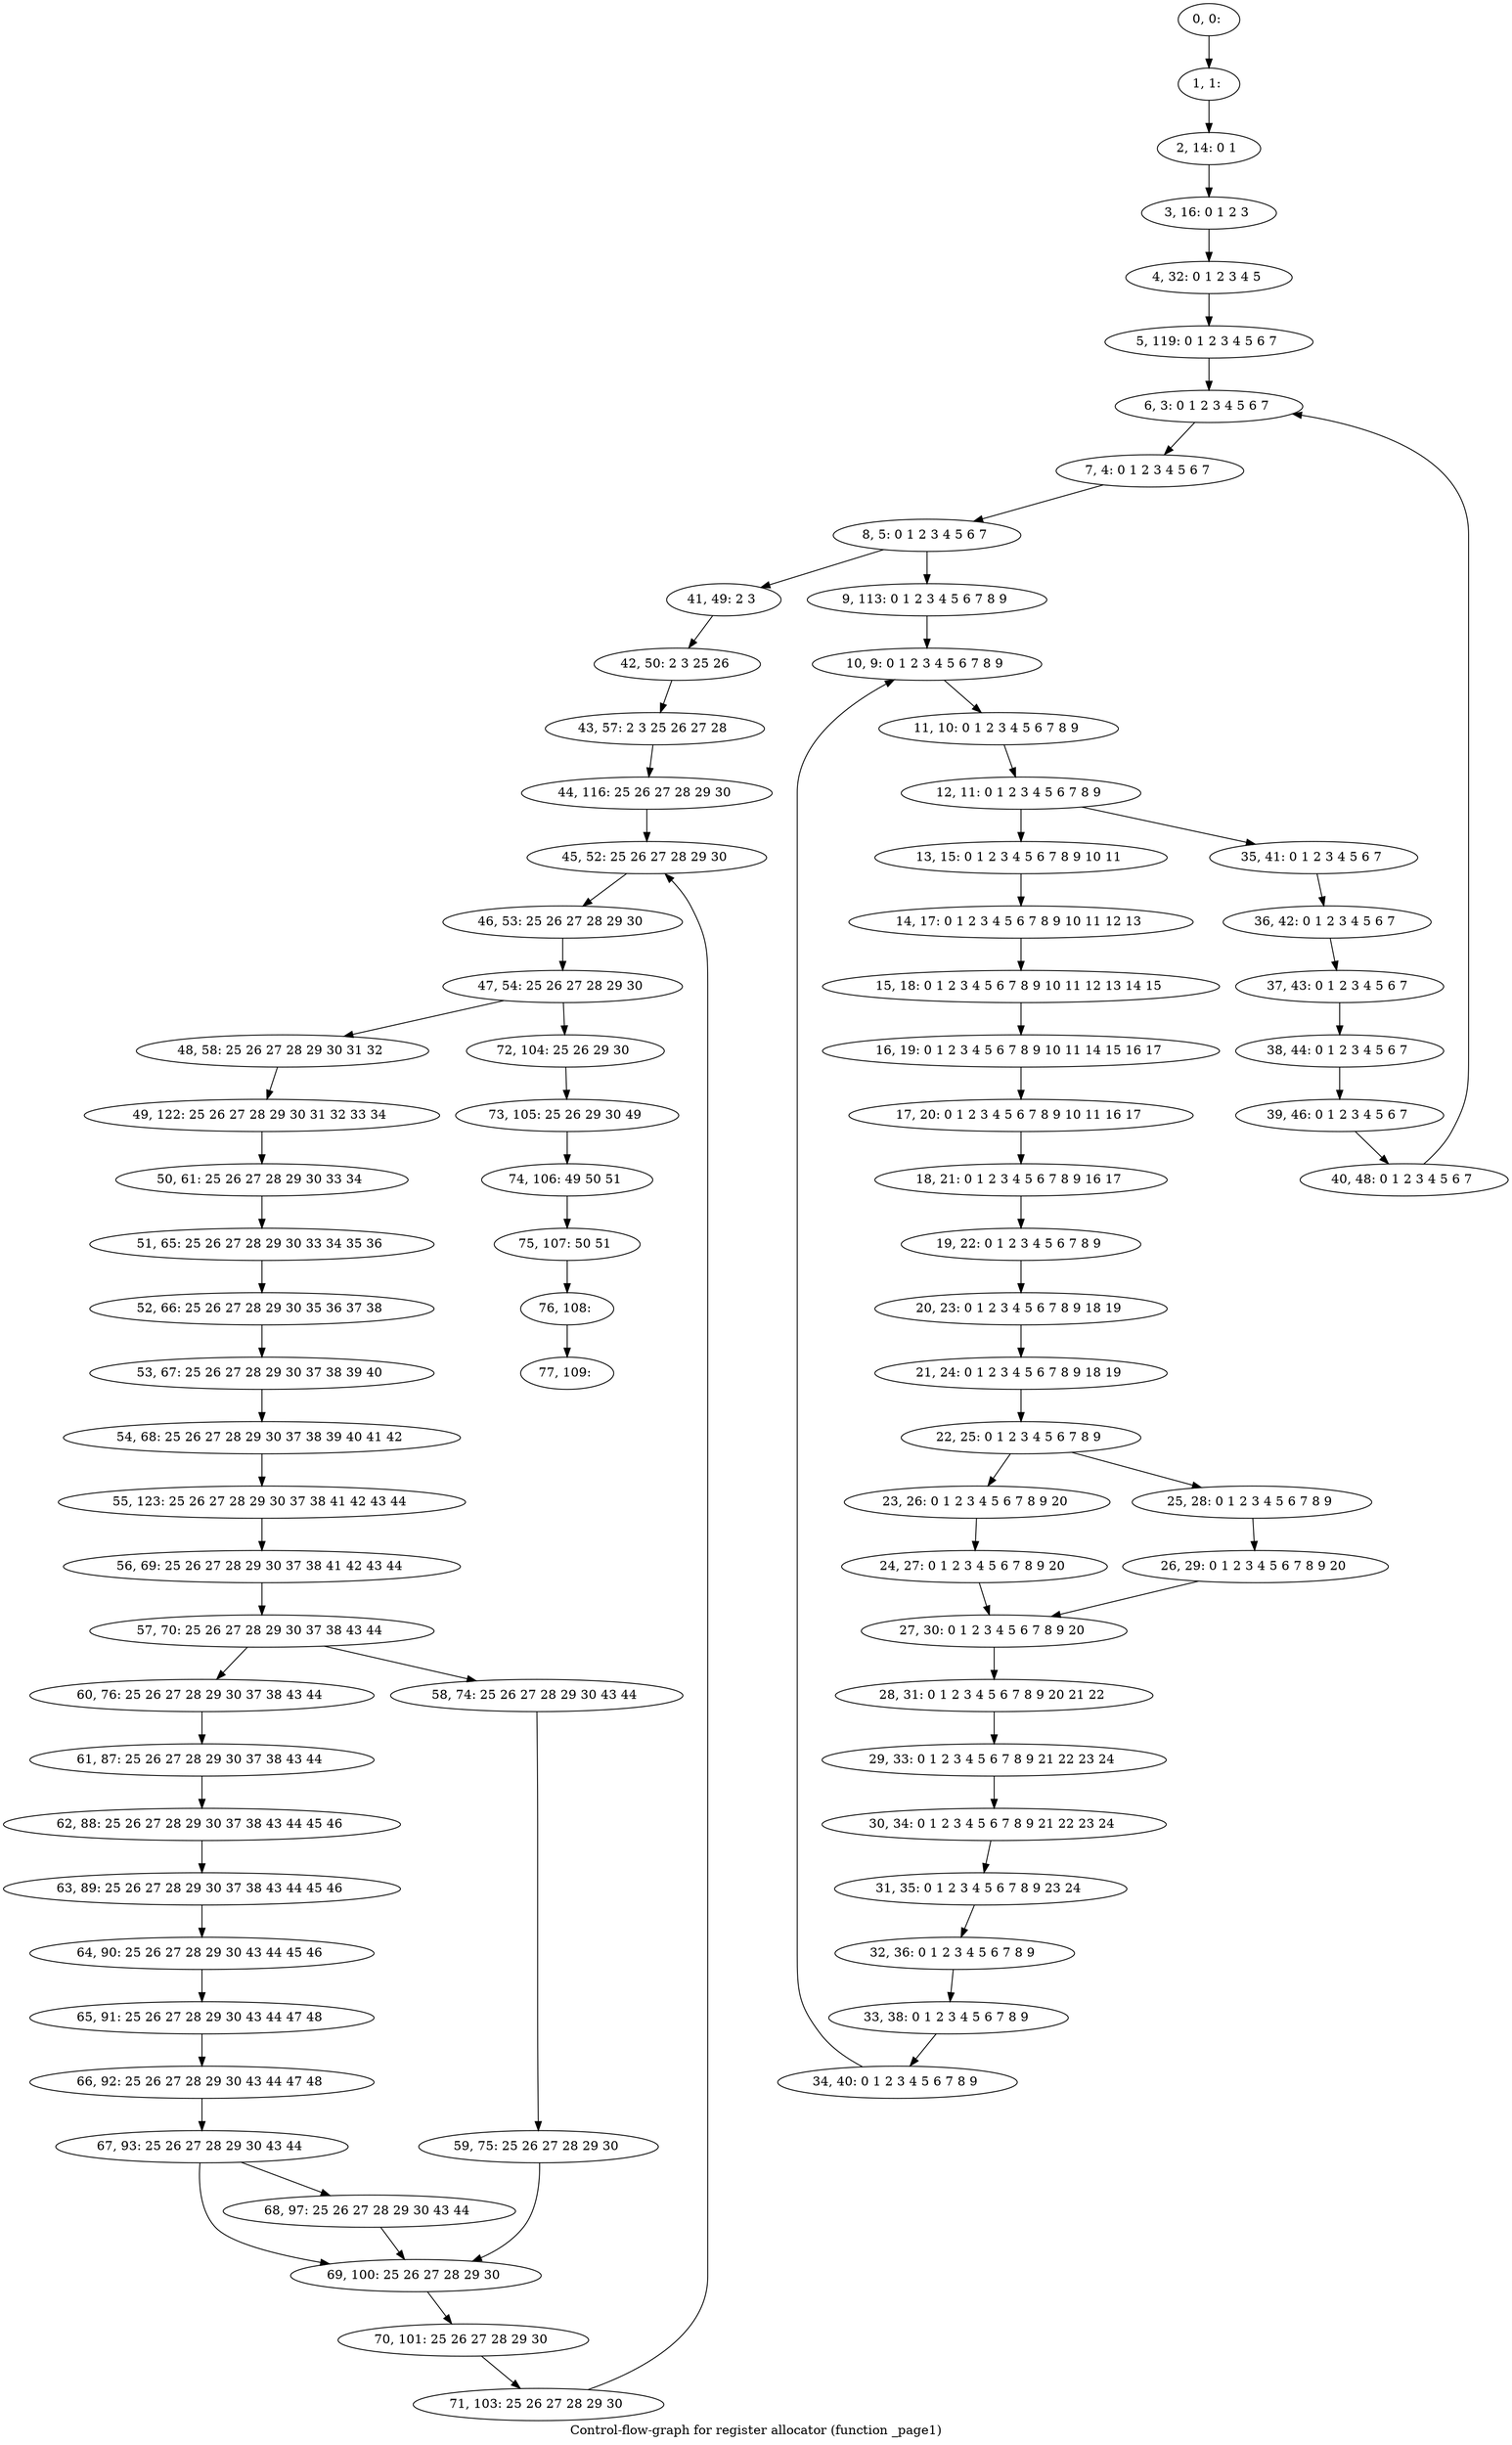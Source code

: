 digraph G {
graph [label="Control-flow-graph for register allocator (function _page1)"]
0[label="0, 0: "];
1[label="1, 1: "];
2[label="2, 14: 0 1 "];
3[label="3, 16: 0 1 2 3 "];
4[label="4, 32: 0 1 2 3 4 5 "];
5[label="5, 119: 0 1 2 3 4 5 6 7 "];
6[label="6, 3: 0 1 2 3 4 5 6 7 "];
7[label="7, 4: 0 1 2 3 4 5 6 7 "];
8[label="8, 5: 0 1 2 3 4 5 6 7 "];
9[label="9, 113: 0 1 2 3 4 5 6 7 8 9 "];
10[label="10, 9: 0 1 2 3 4 5 6 7 8 9 "];
11[label="11, 10: 0 1 2 3 4 5 6 7 8 9 "];
12[label="12, 11: 0 1 2 3 4 5 6 7 8 9 "];
13[label="13, 15: 0 1 2 3 4 5 6 7 8 9 10 11 "];
14[label="14, 17: 0 1 2 3 4 5 6 7 8 9 10 11 12 13 "];
15[label="15, 18: 0 1 2 3 4 5 6 7 8 9 10 11 12 13 14 15 "];
16[label="16, 19: 0 1 2 3 4 5 6 7 8 9 10 11 14 15 16 17 "];
17[label="17, 20: 0 1 2 3 4 5 6 7 8 9 10 11 16 17 "];
18[label="18, 21: 0 1 2 3 4 5 6 7 8 9 16 17 "];
19[label="19, 22: 0 1 2 3 4 5 6 7 8 9 "];
20[label="20, 23: 0 1 2 3 4 5 6 7 8 9 18 19 "];
21[label="21, 24: 0 1 2 3 4 5 6 7 8 9 18 19 "];
22[label="22, 25: 0 1 2 3 4 5 6 7 8 9 "];
23[label="23, 26: 0 1 2 3 4 5 6 7 8 9 20 "];
24[label="24, 27: 0 1 2 3 4 5 6 7 8 9 20 "];
25[label="25, 28: 0 1 2 3 4 5 6 7 8 9 "];
26[label="26, 29: 0 1 2 3 4 5 6 7 8 9 20 "];
27[label="27, 30: 0 1 2 3 4 5 6 7 8 9 20 "];
28[label="28, 31: 0 1 2 3 4 5 6 7 8 9 20 21 22 "];
29[label="29, 33: 0 1 2 3 4 5 6 7 8 9 21 22 23 24 "];
30[label="30, 34: 0 1 2 3 4 5 6 7 8 9 21 22 23 24 "];
31[label="31, 35: 0 1 2 3 4 5 6 7 8 9 23 24 "];
32[label="32, 36: 0 1 2 3 4 5 6 7 8 9 "];
33[label="33, 38: 0 1 2 3 4 5 6 7 8 9 "];
34[label="34, 40: 0 1 2 3 4 5 6 7 8 9 "];
35[label="35, 41: 0 1 2 3 4 5 6 7 "];
36[label="36, 42: 0 1 2 3 4 5 6 7 "];
37[label="37, 43: 0 1 2 3 4 5 6 7 "];
38[label="38, 44: 0 1 2 3 4 5 6 7 "];
39[label="39, 46: 0 1 2 3 4 5 6 7 "];
40[label="40, 48: 0 1 2 3 4 5 6 7 "];
41[label="41, 49: 2 3 "];
42[label="42, 50: 2 3 25 26 "];
43[label="43, 57: 2 3 25 26 27 28 "];
44[label="44, 116: 25 26 27 28 29 30 "];
45[label="45, 52: 25 26 27 28 29 30 "];
46[label="46, 53: 25 26 27 28 29 30 "];
47[label="47, 54: 25 26 27 28 29 30 "];
48[label="48, 58: 25 26 27 28 29 30 31 32 "];
49[label="49, 122: 25 26 27 28 29 30 31 32 33 34 "];
50[label="50, 61: 25 26 27 28 29 30 33 34 "];
51[label="51, 65: 25 26 27 28 29 30 33 34 35 36 "];
52[label="52, 66: 25 26 27 28 29 30 35 36 37 38 "];
53[label="53, 67: 25 26 27 28 29 30 37 38 39 40 "];
54[label="54, 68: 25 26 27 28 29 30 37 38 39 40 41 42 "];
55[label="55, 123: 25 26 27 28 29 30 37 38 41 42 43 44 "];
56[label="56, 69: 25 26 27 28 29 30 37 38 41 42 43 44 "];
57[label="57, 70: 25 26 27 28 29 30 37 38 43 44 "];
58[label="58, 74: 25 26 27 28 29 30 43 44 "];
59[label="59, 75: 25 26 27 28 29 30 "];
60[label="60, 76: 25 26 27 28 29 30 37 38 43 44 "];
61[label="61, 87: 25 26 27 28 29 30 37 38 43 44 "];
62[label="62, 88: 25 26 27 28 29 30 37 38 43 44 45 46 "];
63[label="63, 89: 25 26 27 28 29 30 37 38 43 44 45 46 "];
64[label="64, 90: 25 26 27 28 29 30 43 44 45 46 "];
65[label="65, 91: 25 26 27 28 29 30 43 44 47 48 "];
66[label="66, 92: 25 26 27 28 29 30 43 44 47 48 "];
67[label="67, 93: 25 26 27 28 29 30 43 44 "];
68[label="68, 97: 25 26 27 28 29 30 43 44 "];
69[label="69, 100: 25 26 27 28 29 30 "];
70[label="70, 101: 25 26 27 28 29 30 "];
71[label="71, 103: 25 26 27 28 29 30 "];
72[label="72, 104: 25 26 29 30 "];
73[label="73, 105: 25 26 29 30 49 "];
74[label="74, 106: 49 50 51 "];
75[label="75, 107: 50 51 "];
76[label="76, 108: "];
77[label="77, 109: "];
0->1 ;
1->2 ;
2->3 ;
3->4 ;
4->5 ;
5->6 ;
6->7 ;
7->8 ;
8->9 ;
8->41 ;
9->10 ;
10->11 ;
11->12 ;
12->13 ;
12->35 ;
13->14 ;
14->15 ;
15->16 ;
16->17 ;
17->18 ;
18->19 ;
19->20 ;
20->21 ;
21->22 ;
22->23 ;
22->25 ;
23->24 ;
24->27 ;
25->26 ;
26->27 ;
27->28 ;
28->29 ;
29->30 ;
30->31 ;
31->32 ;
32->33 ;
33->34 ;
34->10 ;
35->36 ;
36->37 ;
37->38 ;
38->39 ;
39->40 ;
40->6 ;
41->42 ;
42->43 ;
43->44 ;
44->45 ;
45->46 ;
46->47 ;
47->48 ;
47->72 ;
48->49 ;
49->50 ;
50->51 ;
51->52 ;
52->53 ;
53->54 ;
54->55 ;
55->56 ;
56->57 ;
57->58 ;
57->60 ;
58->59 ;
59->69 ;
60->61 ;
61->62 ;
62->63 ;
63->64 ;
64->65 ;
65->66 ;
66->67 ;
67->68 ;
67->69 ;
68->69 ;
69->70 ;
70->71 ;
71->45 ;
72->73 ;
73->74 ;
74->75 ;
75->76 ;
76->77 ;
}
